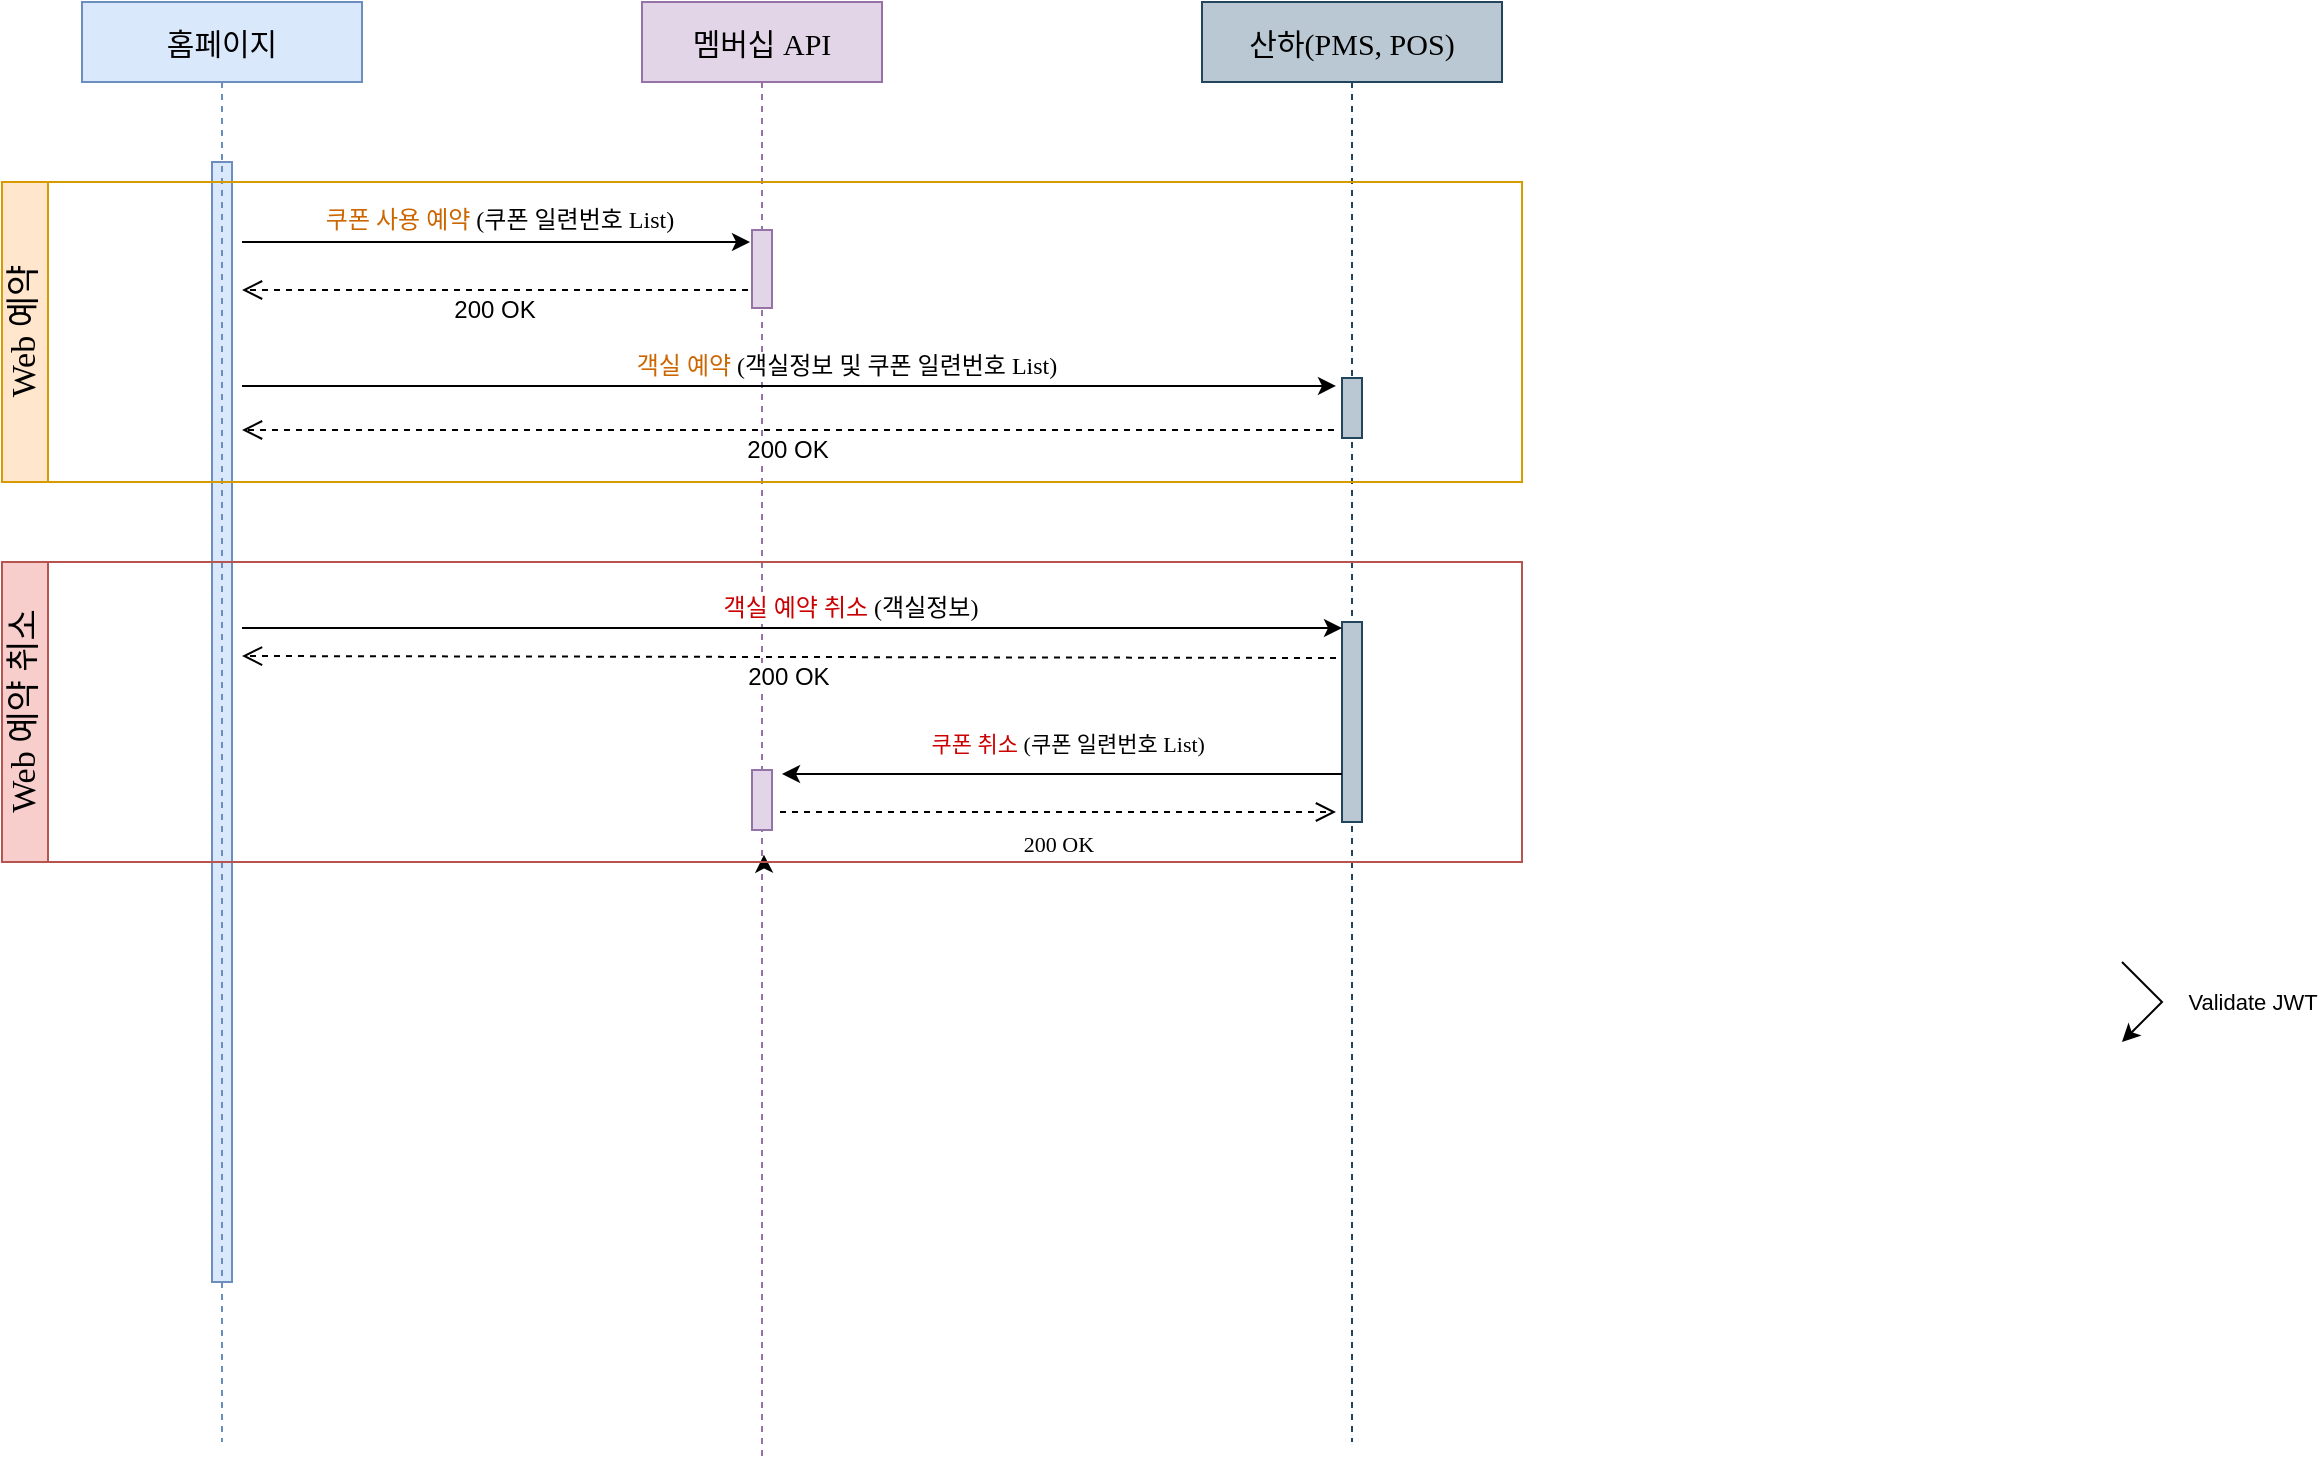 <mxfile version="20.8.13" type="github">
  <diagram name="페이지-1" id="i2_iW8WWWB51VXID4rfu">
    <mxGraphModel dx="1434" dy="804" grid="1" gridSize="10" guides="1" tooltips="1" connect="1" arrows="1" fold="1" page="1" pageScale="1" pageWidth="1654" pageHeight="2336" math="0" shadow="0">
      <root>
        <mxCell id="0" />
        <mxCell id="1" parent="0" />
        <mxCell id="uAVWBllw0vdzFXxvWoM9-31" value="" style="points=[];perimeter=orthogonalPerimeter;rounded=0;shadow=0;strokeWidth=1;fillColor=#dae8fc;strokeColor=#6c8ebf;" vertex="1" parent="1">
          <mxGeometry x="105" y="160" width="10" height="560" as="geometry" />
        </mxCell>
        <mxCell id="uAVWBllw0vdzFXxvWoM9-3" value="멤버십 API" style="shape=umlLifeline;perimeter=lifelinePerimeter;container=1;collapsible=0;recursiveResize=0;rounded=0;shadow=0;strokeWidth=1;fillColor=#e1d5e7;strokeColor=#9673a6;size=40;fontFamily=Verdana;fontSize=15;" vertex="1" parent="1">
          <mxGeometry x="320" y="80" width="120" height="730" as="geometry" />
        </mxCell>
        <mxCell id="uAVWBllw0vdzFXxvWoM9-4" value="" style="points=[];perimeter=orthogonalPerimeter;rounded=0;shadow=0;strokeWidth=1;fillColor=#e1d5e7;strokeColor=#9673a6;" vertex="1" parent="uAVWBllw0vdzFXxvWoM9-3">
          <mxGeometry x="55" y="114" width="10" height="39" as="geometry" />
        </mxCell>
        <mxCell id="uAVWBllw0vdzFXxvWoM9-24" value="" style="points=[];perimeter=orthogonalPerimeter;rounded=0;shadow=0;strokeWidth=1;fillColor=#e1d5e7;strokeColor=#9673a6;" vertex="1" parent="uAVWBllw0vdzFXxvWoM9-3">
          <mxGeometry x="55" y="384" width="10" height="30" as="geometry" />
        </mxCell>
        <mxCell id="uAVWBllw0vdzFXxvWoM9-6" value="홈페이지" style="shape=umlLifeline;perimeter=lifelinePerimeter;container=1;collapsible=0;recursiveResize=0;rounded=0;shadow=0;strokeWidth=1;fillColor=#dae8fc;strokeColor=#6c8ebf;fontFamily=Verdana;fontSize=15;" vertex="1" parent="1">
          <mxGeometry x="40" y="80" width="140" height="720" as="geometry" />
        </mxCell>
        <mxCell id="uAVWBllw0vdzFXxvWoM9-9" value="산하(PMS, POS)" style="shape=umlLifeline;perimeter=lifelinePerimeter;container=1;collapsible=0;recursiveResize=0;rounded=0;shadow=0;strokeWidth=1;fillColor=#bac8d3;strokeColor=#23445d;fontFamily=Verdana;fontSize=15;" vertex="1" parent="1">
          <mxGeometry x="600" y="80" width="150" height="720" as="geometry" />
        </mxCell>
        <mxCell id="uAVWBllw0vdzFXxvWoM9-14" value="" style="endArrow=classic;html=1;rounded=0;entryX=-0.1;entryY=0.154;entryDx=0;entryDy=0;entryPerimeter=0;" edge="1" parent="1" target="uAVWBllw0vdzFXxvWoM9-4">
          <mxGeometry width="50" height="50" relative="1" as="geometry">
            <mxPoint x="120" y="200" as="sourcePoint" />
            <mxPoint x="340" y="200" as="targetPoint" />
          </mxGeometry>
        </mxCell>
        <mxCell id="uAVWBllw0vdzFXxvWoM9-17" value="&lt;font color=&quot;#cc6600&quot;&gt;쿠폰 사용 예약&lt;/font&gt; (쿠폰 일련번호 List)&amp;nbsp;" style="edgeLabel;html=1;align=center;verticalAlign=middle;resizable=0;points=[];fontFamily=Verdana;fontSize=12;" vertex="1" connectable="0" parent="uAVWBllw0vdzFXxvWoM9-14">
          <mxGeometry x="0.45" y="2" relative="1" as="geometry">
            <mxPoint x="-54" y="-9" as="offset" />
          </mxGeometry>
        </mxCell>
        <mxCell id="uAVWBllw0vdzFXxvWoM9-16" value="200 OK" style="verticalAlign=bottom;endArrow=open;dashed=1;endSize=8;shadow=0;strokeWidth=1;fontSize=12;exitX=-0.2;exitY=0.769;exitDx=0;exitDy=0;exitPerimeter=0;" edge="1" parent="1" source="uAVWBllw0vdzFXxvWoM9-4">
          <mxGeometry y="19" relative="1" as="geometry">
            <mxPoint x="120" y="224" as="targetPoint" />
            <mxPoint x="360" y="224" as="sourcePoint" />
            <mxPoint as="offset" />
          </mxGeometry>
        </mxCell>
        <mxCell id="uAVWBllw0vdzFXxvWoM9-21" value="" style="endArrow=classic;html=1;rounded=0;entryX=-0.3;entryY=0.133;entryDx=0;entryDy=0;entryPerimeter=0;" edge="1" parent="1" target="uAVWBllw0vdzFXxvWoM9-20">
          <mxGeometry width="50" height="50" relative="1" as="geometry">
            <mxPoint x="120" y="272" as="sourcePoint" />
            <mxPoint x="660" y="272" as="targetPoint" />
          </mxGeometry>
        </mxCell>
        <mxCell id="uAVWBllw0vdzFXxvWoM9-22" value="&lt;font color=&quot;#cc6600&quot;&gt;객실 예약&lt;/font&gt; (객실정보 및 쿠폰 일련번호 List)" style="edgeLabel;html=1;align=center;verticalAlign=middle;resizable=0;points=[];fontFamily=Verdana;fontSize=12;" vertex="1" connectable="0" parent="uAVWBllw0vdzFXxvWoM9-21">
          <mxGeometry x="0.45" y="2" relative="1" as="geometry">
            <mxPoint x="-95" y="-8" as="offset" />
          </mxGeometry>
        </mxCell>
        <mxCell id="uAVWBllw0vdzFXxvWoM9-23" value="200 OK" style="verticalAlign=bottom;endArrow=open;dashed=1;endSize=8;shadow=0;strokeWidth=1;exitX=-0.4;exitY=0.867;exitDx=0;exitDy=0;exitPerimeter=0;fontSize=12;" edge="1" parent="1" source="uAVWBllw0vdzFXxvWoM9-20">
          <mxGeometry y="19" relative="1" as="geometry">
            <mxPoint x="120" y="294" as="targetPoint" />
            <mxPoint x="650" y="294" as="sourcePoint" />
            <mxPoint as="offset" />
          </mxGeometry>
        </mxCell>
        <mxCell id="uAVWBllw0vdzFXxvWoM9-26" value="Web 예약" style="swimlane;horizontal=0;whiteSpace=wrap;html=1;startSize=23;fillColor=#ffe6cc;strokeColor=#d79b00;fontFamily=Verdana;fontSize=17;fontStyle=0" vertex="1" parent="1">
          <mxGeometry y="170" width="760" height="150" as="geometry" />
        </mxCell>
        <mxCell id="uAVWBllw0vdzFXxvWoM9-20" value="" style="points=[];perimeter=orthogonalPerimeter;rounded=0;shadow=0;strokeWidth=1;fillColor=#bac8d3;strokeColor=#23445d;" vertex="1" parent="uAVWBllw0vdzFXxvWoM9-26">
          <mxGeometry x="670" y="98" width="10" height="30" as="geometry" />
        </mxCell>
        <mxCell id="uAVWBllw0vdzFXxvWoM9-41" style="edgeStyle=orthogonalEdgeStyle;rounded=0;orthogonalLoop=1;jettySize=auto;html=1;exitX=0.5;exitY=1;exitDx=0;exitDy=0;entryX=0.508;entryY=0.584;entryDx=0;entryDy=0;entryPerimeter=0;fontFamily=Verdana;fontColor=#994C00;" edge="1" parent="1" source="uAVWBllw0vdzFXxvWoM9-32" target="uAVWBllw0vdzFXxvWoM9-3">
          <mxGeometry relative="1" as="geometry" />
        </mxCell>
        <mxCell id="uAVWBllw0vdzFXxvWoM9-32" value="Web 예약 취소" style="swimlane;horizontal=0;whiteSpace=wrap;html=1;startSize=23;fillColor=#f8cecc;strokeColor=#b85450;fontFamily=Verdana;fontSize=17;fontStyle=0" vertex="1" parent="1">
          <mxGeometry y="360" width="760" height="150" as="geometry" />
        </mxCell>
        <mxCell id="uAVWBllw0vdzFXxvWoM9-34" value="" style="points=[];perimeter=orthogonalPerimeter;rounded=0;shadow=0;strokeWidth=1;fillColor=#bac8d3;strokeColor=#23445d;" vertex="1" parent="uAVWBllw0vdzFXxvWoM9-32">
          <mxGeometry x="670" y="30" width="10" height="100" as="geometry" />
        </mxCell>
        <mxCell id="uAVWBllw0vdzFXxvWoM9-35" value="" style="endArrow=classic;html=1;rounded=0;entryX=0;entryY=0.03;entryDx=0;entryDy=0;entryPerimeter=0;" edge="1" parent="uAVWBllw0vdzFXxvWoM9-32" target="uAVWBllw0vdzFXxvWoM9-34">
          <mxGeometry width="50" height="50" relative="1" as="geometry">
            <mxPoint x="120" y="33" as="sourcePoint" />
            <mxPoint x="660" y="33" as="targetPoint" />
          </mxGeometry>
        </mxCell>
        <mxCell id="uAVWBllw0vdzFXxvWoM9-36" value="&lt;font color=&quot;#cc0000&quot;&gt;객실 예약 취소&lt;/font&gt; (객실정보)" style="edgeLabel;html=1;align=center;verticalAlign=middle;resizable=0;points=[];fontFamily=Verdana;fontSize=12;" vertex="1" connectable="0" parent="uAVWBllw0vdzFXxvWoM9-35">
          <mxGeometry x="0.45" y="2" relative="1" as="geometry">
            <mxPoint x="-95" y="-8" as="offset" />
          </mxGeometry>
        </mxCell>
        <mxCell id="uAVWBllw0vdzFXxvWoM9-37" value="200 OK" style="verticalAlign=bottom;endArrow=open;dashed=1;endSize=8;shadow=0;strokeWidth=1;fontSize=12;exitX=-0.3;exitY=0.18;exitDx=0;exitDy=0;exitPerimeter=0;" edge="1" parent="uAVWBllw0vdzFXxvWoM9-32" source="uAVWBllw0vdzFXxvWoM9-34">
          <mxGeometry y="19" relative="1" as="geometry">
            <mxPoint x="120" y="47" as="targetPoint" />
            <mxPoint x="656" y="47" as="sourcePoint" />
            <mxPoint as="offset" />
          </mxGeometry>
        </mxCell>
        <mxCell id="uAVWBllw0vdzFXxvWoM9-38" value="" style="endArrow=classic;html=1;rounded=0;exitX=0;exitY=0.76;exitDx=0;exitDy=0;exitPerimeter=0;" edge="1" parent="uAVWBllw0vdzFXxvWoM9-32" source="uAVWBllw0vdzFXxvWoM9-34">
          <mxGeometry width="50" height="50" relative="1" as="geometry">
            <mxPoint x="650" y="106" as="sourcePoint" />
            <mxPoint x="390" y="106" as="targetPoint" />
          </mxGeometry>
        </mxCell>
        <mxCell id="uAVWBllw0vdzFXxvWoM9-39" value="&lt;font color=&quot;#cc0000&quot;&gt;쿠폰 취소&lt;/font&gt; (쿠폰 일련번호 List)&amp;nbsp;" style="edgeLabel;html=1;align=center;verticalAlign=middle;resizable=0;points=[];fontFamily=Verdana;" vertex="1" connectable="0" parent="uAVWBllw0vdzFXxvWoM9-38">
          <mxGeometry x="0.45" y="2" relative="1" as="geometry">
            <mxPoint x="67" y="-17" as="offset" />
          </mxGeometry>
        </mxCell>
        <mxCell id="uAVWBllw0vdzFXxvWoM9-5" value="Validate JWT" style="endArrow=classic;html=1;rounded=0;" edge="1" parent="1">
          <mxGeometry y="45" width="50" height="50" relative="1" as="geometry">
            <mxPoint x="1060" y="560" as="sourcePoint" />
            <mxPoint x="1060" y="600" as="targetPoint" />
            <Array as="points">
              <mxPoint x="1080" y="580" />
            </Array>
            <mxPoint x="13" y="-32" as="offset" />
          </mxGeometry>
        </mxCell>
        <mxCell id="uAVWBllw0vdzFXxvWoM9-40" value="200 OK" style="verticalAlign=bottom;endArrow=open;dashed=1;endSize=8;shadow=0;strokeWidth=1;exitX=1.4;exitY=0.5;exitDx=0;exitDy=0;exitPerimeter=0;fontFamily=Verdana;entryX=-0.3;entryY=0.95;entryDx=0;entryDy=0;entryPerimeter=0;" edge="1" parent="1" target="uAVWBllw0vdzFXxvWoM9-34">
          <mxGeometry x="0.004" y="-25" relative="1" as="geometry">
            <mxPoint x="650" y="485" as="targetPoint" />
            <mxPoint x="389" y="485" as="sourcePoint" />
            <mxPoint as="offset" />
          </mxGeometry>
        </mxCell>
      </root>
    </mxGraphModel>
  </diagram>
</mxfile>
